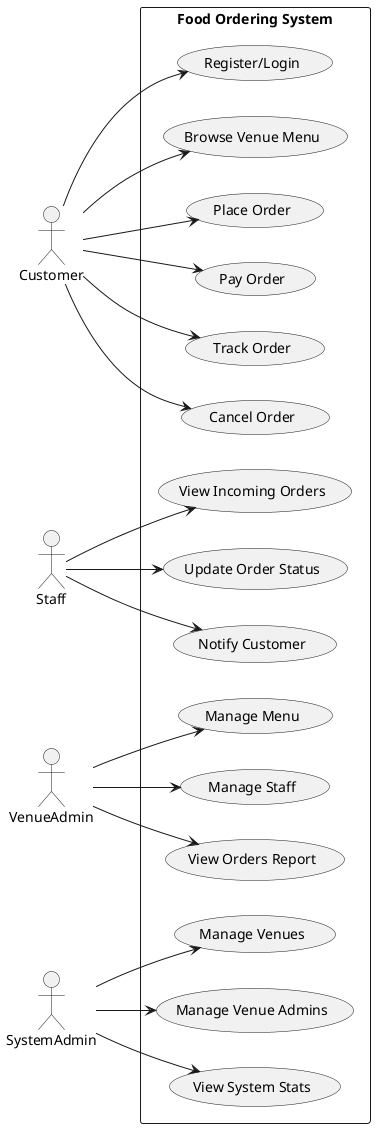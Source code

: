 @startuml
left to right direction
skinparam packageStyle rectangle

actor Customer
actor Staff
actor VenueAdmin
actor SystemAdmin

rectangle "Food Ordering System" {

  Customer --> (Register/Login)
  Customer --> (Browse Venue Menu)
  Customer --> (Place Order)
  Customer --> (Pay Order)
  Customer --> (Track Order)
  Customer --> (Cancel Order)

  Staff --> (View Incoming Orders)
  Staff --> (Update Order Status)
  Staff --> (Notify Customer)

  VenueAdmin --> (Manage Menu)
  VenueAdmin --> (Manage Staff)
  VenueAdmin --> (View Orders Report)

  SystemAdmin --> (Manage Venues)
  SystemAdmin --> (Manage Venue Admins)
  SystemAdmin --> (View System Stats)
}
@enduml